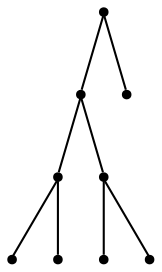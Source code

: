 graph {
  node [shape=point,comment="{\"directed\":false,\"doi\":\"10.4230/LIPIcs.GD.2024.30\",\"figure\":\"10 (2)\"}"]

  v0 [pos="1265.4026857961271,2357.438188901083"]
  v1 [pos="1232.0643664253325,2290.769147787157"]
  v2 [pos="1298.7493998130012,2290.769147787157"]
  v3 [pos="1198.7176524084584,2424.107230015008"]
  v4 [pos="1132.0326190207898,2357.438188901083"]
  v5 [pos="1132.0326190207898,2490.776271128934"]
  v6 [pos="1098.694299649995,2290.769147787157"]
  v7 [pos="1165.3793330376636,2290.7691477871576"]
  v8 [pos="1065.347553835219,2424.107230015008"]

  v0 -- v1 [id="-1",pos="1265.4026857961271,2357.438188901083 1232.0643664253325,2290.769147787157 1232.0643664253325,2290.769147787157 1232.0643664253325,2290.769147787157"]
  v5 -- v8 [id="-2",pos="1132.0326190207898,2490.776271128934 1065.347553835219,2424.107230015008 1065.347553835219,2424.107230015008 1065.347553835219,2424.107230015008"]
  v4 -- v7 [id="-3",pos="1132.0326190207898,2357.438188901083 1165.3793330376636,2290.7691477871576 1165.3793330376636,2290.7691477871576 1165.3793330376636,2290.7691477871576"]
  v4 -- v6 [id="-4",pos="1132.0326190207898,2357.438188901083 1098.694299649995,2290.769147787157 1098.694299649995,2290.769147787157 1098.694299649995,2290.769147787157"]
  v5 -- v3 [id="-5",pos="1132.0326190207898,2490.776271128934 1198.7176524084584,2424.107230015008 1198.7176524084584,2424.107230015008 1198.7176524084584,2424.107230015008"]
  v3 -- v4 [id="-6",pos="1198.7176524084584,2424.107230015008 1132.0326190207898,2357.438188901083 1132.0326190207898,2357.438188901083 1132.0326190207898,2357.438188901083"]
  v3 -- v0 [id="-7",pos="1198.7176524084584,2424.107230015008 1265.4026857961271,2357.438188901083 1265.4026857961271,2357.438188901083 1265.4026857961271,2357.438188901083"]
  v0 -- v2 [id="-8",pos="1265.4026857961271,2357.438188901083 1298.7493998130012,2290.769147787157 1298.7493998130012,2290.769147787157 1298.7493998130012,2290.769147787157"]
}